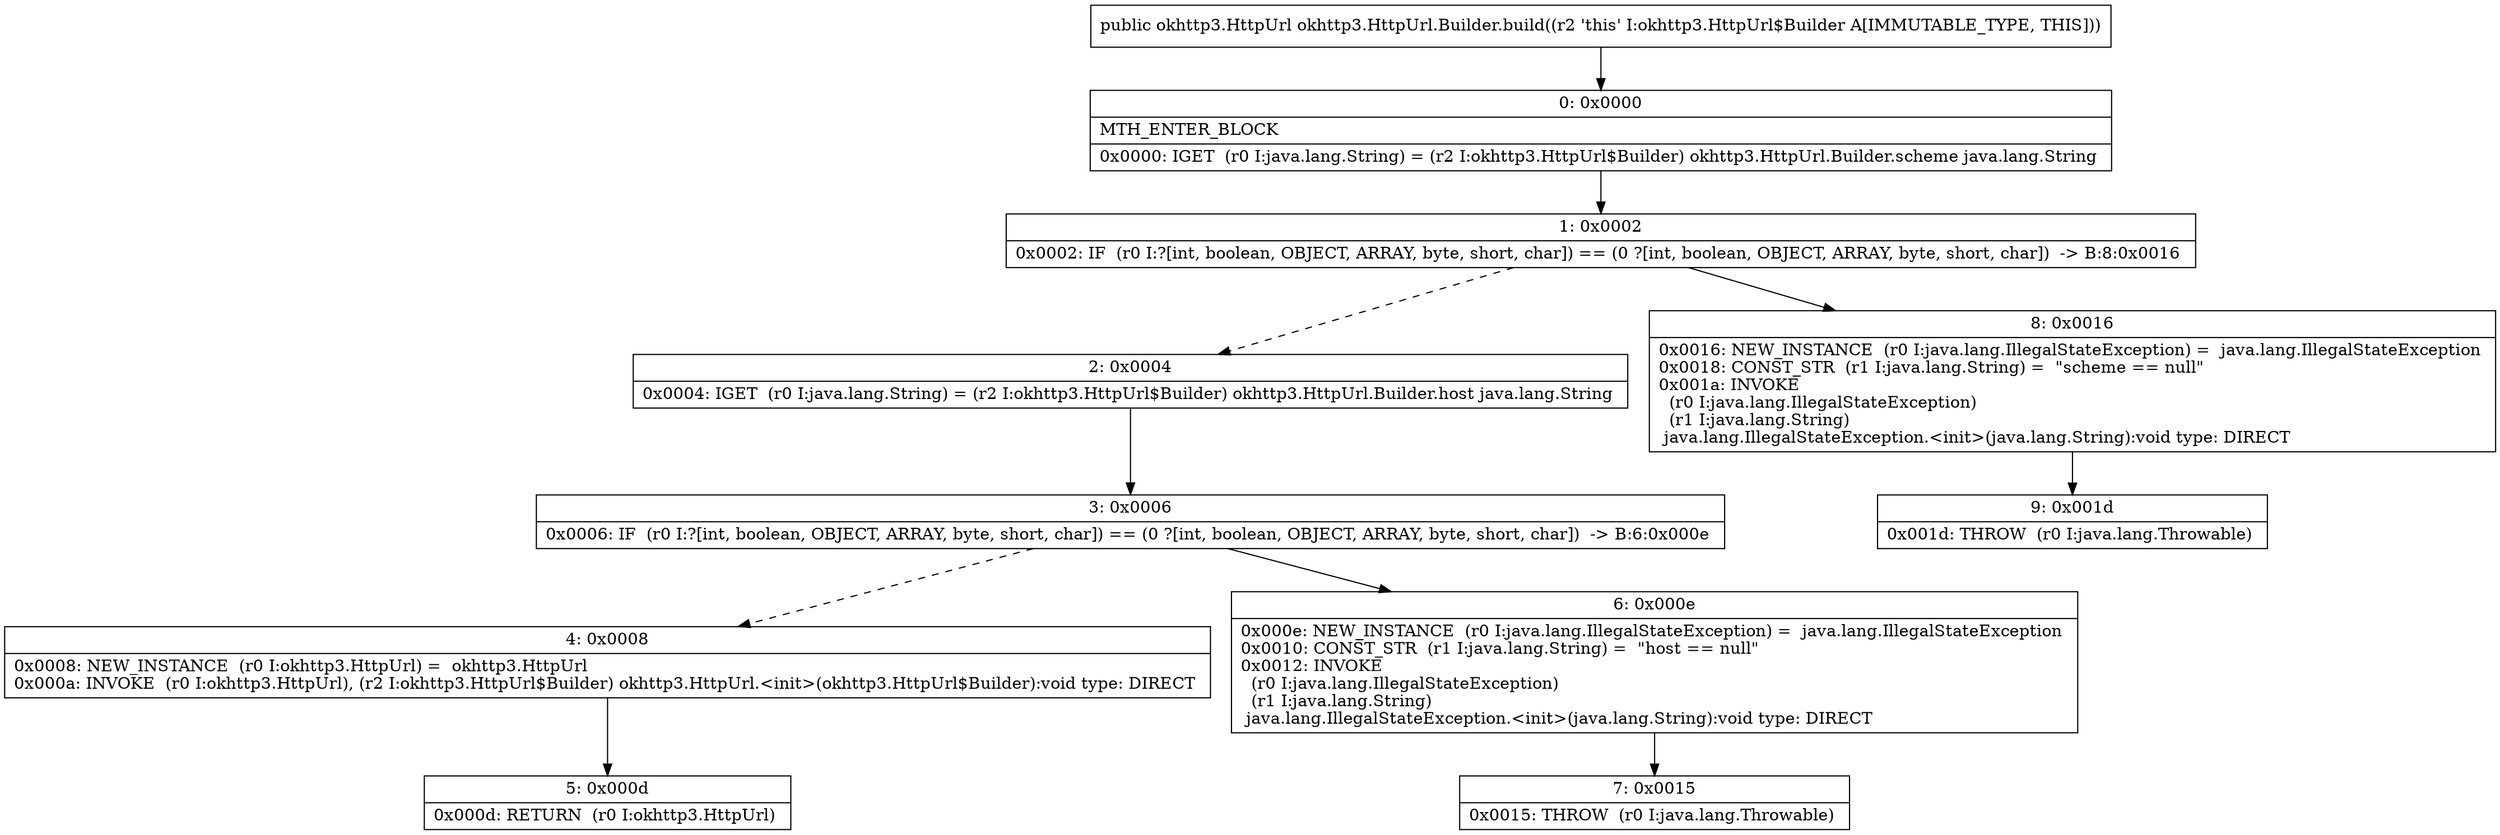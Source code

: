 digraph "CFG forokhttp3.HttpUrl.Builder.build()Lokhttp3\/HttpUrl;" {
Node_0 [shape=record,label="{0\:\ 0x0000|MTH_ENTER_BLOCK\l|0x0000: IGET  (r0 I:java.lang.String) = (r2 I:okhttp3.HttpUrl$Builder) okhttp3.HttpUrl.Builder.scheme java.lang.String \l}"];
Node_1 [shape=record,label="{1\:\ 0x0002|0x0002: IF  (r0 I:?[int, boolean, OBJECT, ARRAY, byte, short, char]) == (0 ?[int, boolean, OBJECT, ARRAY, byte, short, char])  \-\> B:8:0x0016 \l}"];
Node_2 [shape=record,label="{2\:\ 0x0004|0x0004: IGET  (r0 I:java.lang.String) = (r2 I:okhttp3.HttpUrl$Builder) okhttp3.HttpUrl.Builder.host java.lang.String \l}"];
Node_3 [shape=record,label="{3\:\ 0x0006|0x0006: IF  (r0 I:?[int, boolean, OBJECT, ARRAY, byte, short, char]) == (0 ?[int, boolean, OBJECT, ARRAY, byte, short, char])  \-\> B:6:0x000e \l}"];
Node_4 [shape=record,label="{4\:\ 0x0008|0x0008: NEW_INSTANCE  (r0 I:okhttp3.HttpUrl) =  okhttp3.HttpUrl \l0x000a: INVOKE  (r0 I:okhttp3.HttpUrl), (r2 I:okhttp3.HttpUrl$Builder) okhttp3.HttpUrl.\<init\>(okhttp3.HttpUrl$Builder):void type: DIRECT \l}"];
Node_5 [shape=record,label="{5\:\ 0x000d|0x000d: RETURN  (r0 I:okhttp3.HttpUrl) \l}"];
Node_6 [shape=record,label="{6\:\ 0x000e|0x000e: NEW_INSTANCE  (r0 I:java.lang.IllegalStateException) =  java.lang.IllegalStateException \l0x0010: CONST_STR  (r1 I:java.lang.String) =  \"host == null\" \l0x0012: INVOKE  \l  (r0 I:java.lang.IllegalStateException)\l  (r1 I:java.lang.String)\l java.lang.IllegalStateException.\<init\>(java.lang.String):void type: DIRECT \l}"];
Node_7 [shape=record,label="{7\:\ 0x0015|0x0015: THROW  (r0 I:java.lang.Throwable) \l}"];
Node_8 [shape=record,label="{8\:\ 0x0016|0x0016: NEW_INSTANCE  (r0 I:java.lang.IllegalStateException) =  java.lang.IllegalStateException \l0x0018: CONST_STR  (r1 I:java.lang.String) =  \"scheme == null\" \l0x001a: INVOKE  \l  (r0 I:java.lang.IllegalStateException)\l  (r1 I:java.lang.String)\l java.lang.IllegalStateException.\<init\>(java.lang.String):void type: DIRECT \l}"];
Node_9 [shape=record,label="{9\:\ 0x001d|0x001d: THROW  (r0 I:java.lang.Throwable) \l}"];
MethodNode[shape=record,label="{public okhttp3.HttpUrl okhttp3.HttpUrl.Builder.build((r2 'this' I:okhttp3.HttpUrl$Builder A[IMMUTABLE_TYPE, THIS])) }"];
MethodNode -> Node_0;
Node_0 -> Node_1;
Node_1 -> Node_2[style=dashed];
Node_1 -> Node_8;
Node_2 -> Node_3;
Node_3 -> Node_4[style=dashed];
Node_3 -> Node_6;
Node_4 -> Node_5;
Node_6 -> Node_7;
Node_8 -> Node_9;
}

